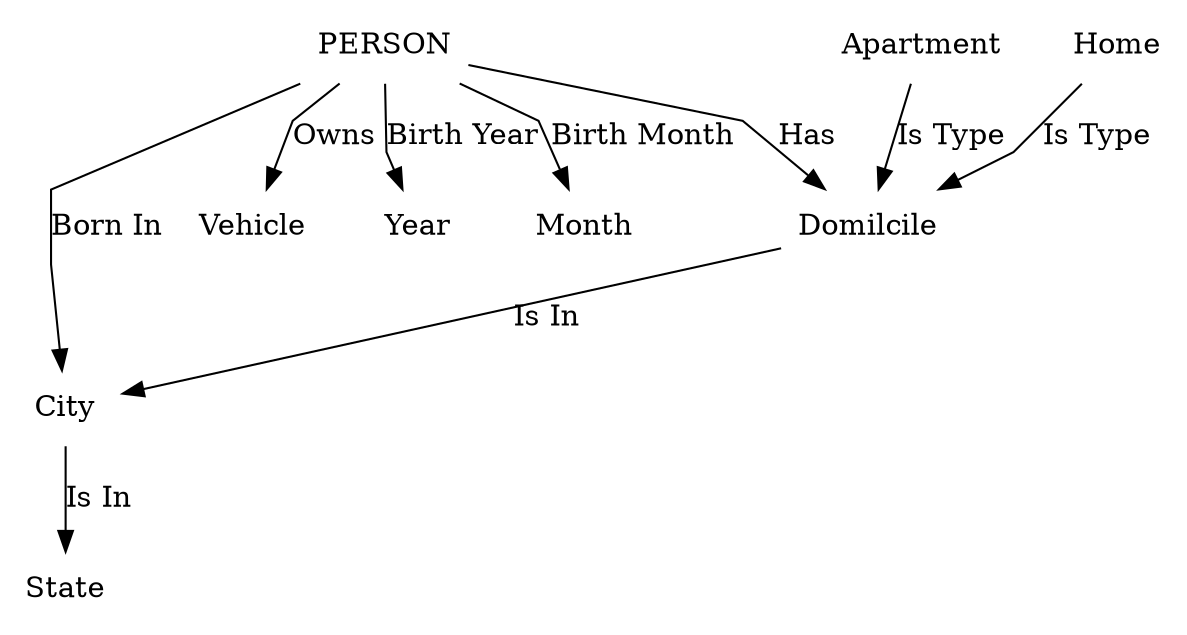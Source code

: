 // The Round Table
digraph {
	graph [landscape=False rankdir=TB size="20,16" splines=polyline]
	node [color=white style=filled]
	node [shape=plaintext]
	PERSON -> City [label="Born In"]
	PERSON -> Domilcile [label=Has]
	PERSON -> Vehicle [label=Owns]
	PERSON -> Year [label="Birth Year"]
	PERSON -> Month [label="Birth Month"]
	City -> State [label="Is In"]
	Domilcile -> City [label="Is In"]
	Apartment -> Domilcile [label="Is Type"]
	Home -> Domilcile [label="Is Type"]
}
